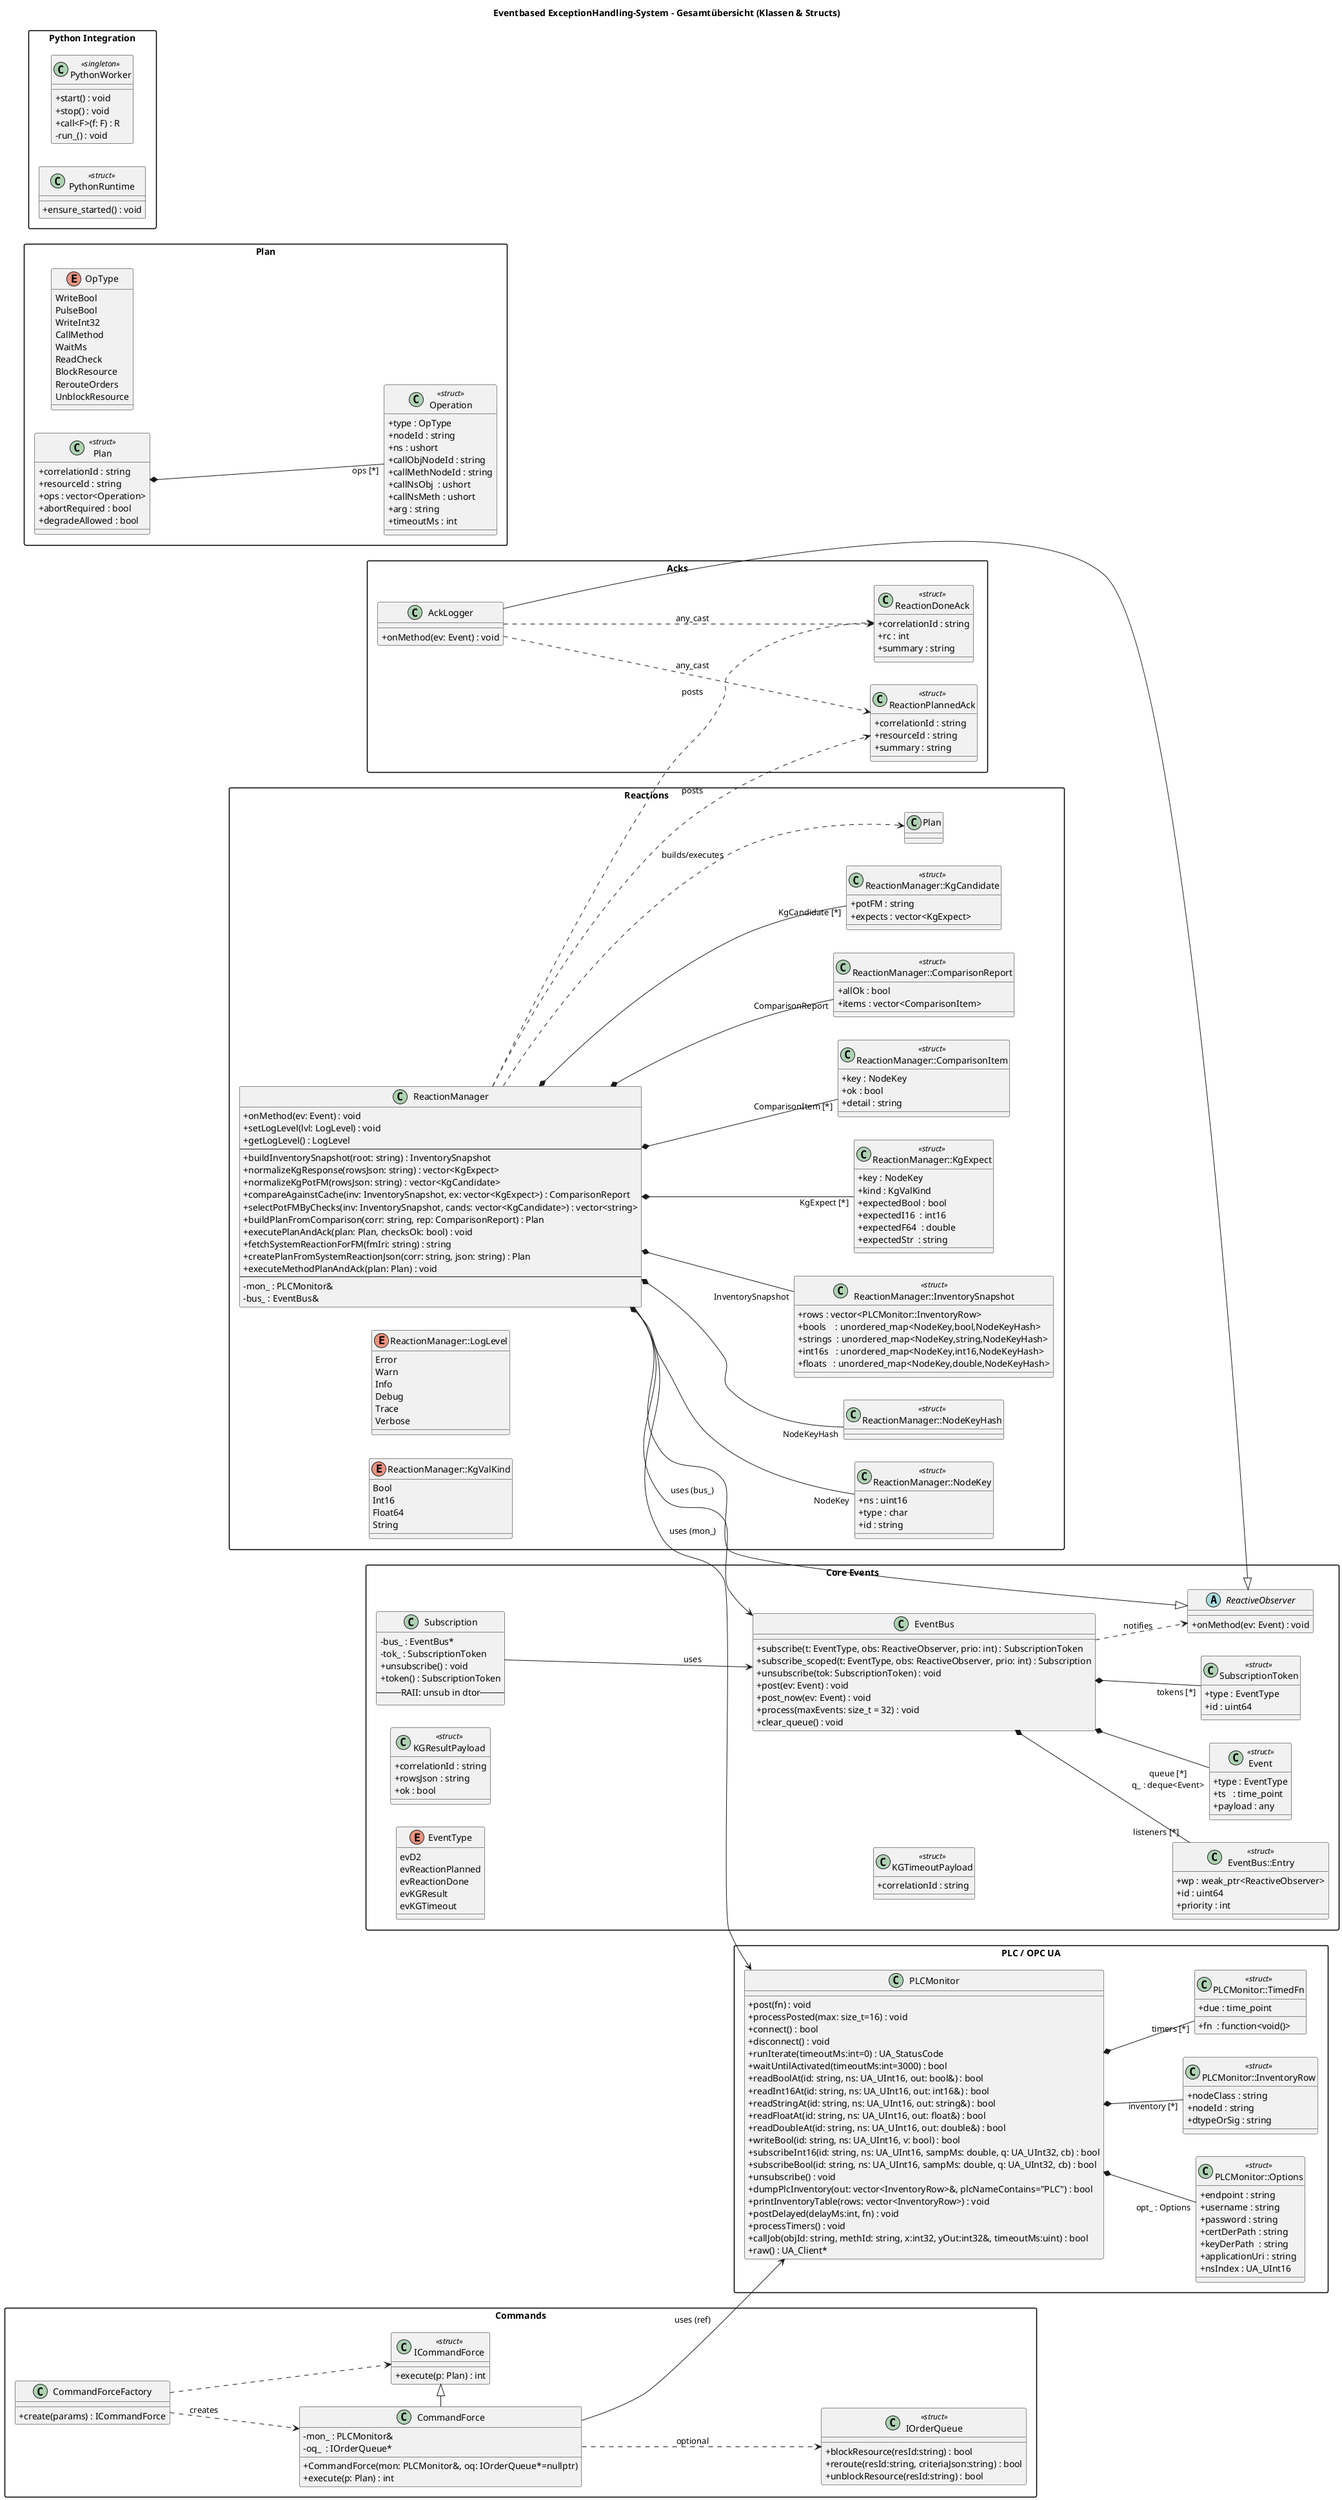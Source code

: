@startuml
title Eventbased ExceptionHandling-System – Gesamtübersicht (Klassen & Structs)

skinparam classAttributeIconSize 0
skinparam packageStyle rectangle
left to right direction

' ============================= Core: Events & Bus =============================
package "Core Events" {
  enum EventType {
    evD2
    evReactionPlanned
    evReactionDone
    evKGResult
    evKGTimeout
  }

  class Event <<struct>> {
    +type : EventType
    +ts   : time_point
    +payload : any
  }

  class KGResultPayload <<struct>> {
    +correlationId : string
    +rowsJson : string
    +ok : bool
  }
  class KGTimeoutPayload <<struct>> {
    +correlationId : string
  }

  abstract class ReactiveObserver {
    +onMethod(ev: Event) : void
  }

  class SubscriptionToken <<struct>> {
    +type : EventType
    +id : uint64
  }

  class Subscription {
    -bus_ : EventBus*
    -tok_ : SubscriptionToken
    +unsubscribe() : void
    +token() : SubscriptionToken
    -- RAII: unsub in dtor --
  }

  class EventBus {
    +subscribe(t: EventType, obs: ReactiveObserver, prio: int) : SubscriptionToken
    +subscribe_scoped(t: EventType, obs: ReactiveObserver, prio: int) : Subscription
    +unsubscribe(tok: SubscriptionToken) : void
    +post(ev: Event) : void
    +post_now(ev: Event) : void
    +process(maxEvents: size_t = 32) : void
    +clear_queue() : void
  }

  ' interne Listener-Einträge (im Header als nested struct)
  class "EventBus::Entry" <<struct>> {
    +wp : weak_ptr<ReactiveObserver>
    +id : uint64
    +priority : int
  }

  ' Kompositionen des EventBus
  EventBus *-- "queue [*]\nq_ : deque<Event>" Event
  EventBus *-- "listeners [*]" "EventBus::Entry"
  EventBus *-- "tokens [*]" SubscriptionToken
  Subscription --> EventBus : «uses»
  EventBus ..> ReactiveObserver : «notifies»
}

' ============================= Acks & Logger =============================
package "Acks" {
  class ReactionPlannedAck <<struct>> {
    +correlationId : string
    +resourceId : string
    +summary : string
  }
  class ReactionDoneAck <<struct>> {
    +correlationId : string
    +rc : int
    +summary : string
  }

  class AckLogger {
    +onMethod(ev: Event) : void
  }
  AckLogger -|> ReactiveObserver
  AckLogger ..> ReactionPlannedAck : «any_cast»
  AckLogger ..> ReactionDoneAck : «any_cast»
}

' ============================= PLC / OPC UA =============================
package "PLC / OPC UA" {
  class PLCMonitor {
    +post(fn) : void
    +processPosted(max: size_t=16) : void
    +connect() : bool
    +disconnect() : void
    +runIterate(timeoutMs:int=0) : UA_StatusCode
    +waitUntilActivated(timeoutMs:int=3000) : bool
    +readBoolAt(id: string, ns: UA_UInt16, out: bool&) : bool
    +readInt16At(id: string, ns: UA_UInt16, out: int16&) : bool
    +readStringAt(id: string, ns: UA_UInt16, out: string&) : bool
    +readFloatAt(id: string, ns: UA_UInt16, out: float&) : bool
    +readDoubleAt(id: string, ns: UA_UInt16, out: double&) : bool
    +writeBool(id: string, ns: UA_UInt16, v: bool) : bool
    +subscribeInt16(id: string, ns: UA_UInt16, sampMs: double, q: UA_UInt32, cb) : bool
    +subscribeBool(id: string, ns: UA_UInt16, sampMs: double, q: UA_UInt32, cb) : bool
    +unsubscribe() : void
    +dumpPlcInventory(out: vector<InventoryRow>&, plcNameContains="PLC") : bool
    +printInventoryTable(rows: vector<InventoryRow>) : void
    +postDelayed(delayMs:int, fn) : void
    +processTimers() : void
    +callJob(objId: string, methId: string, x:int32, yOut:int32&, timeoutMs:uint) : bool
    +raw() : UA_Client*
  }

  class "PLCMonitor::Options" <<struct>> {
    +endpoint : string
    +username : string
    +password : string
    +certDerPath : string
    +keyDerPath  : string
    +applicationUri : string
    +nsIndex : UA_UInt16
  }

  class "PLCMonitor::InventoryRow" <<struct>> {
    +nodeClass : string
    +nodeId : string
    +dtypeOrSig : string
  }

  class "PLCMonitor::TimedFn" <<struct>> {
    +due : time_point
    +fn  : function<void()>
  }

  PLCMonitor *-- "opt_ : Options" "PLCMonitor::Options"
  PLCMonitor *-- "inventory [*]" "PLCMonitor::InventoryRow"
  PLCMonitor *-- "timers [*]" "PLCMonitor::TimedFn"
}

' ============================= Plans =============================
package "Plan" {
  enum OpType {
    WriteBool
    PulseBool
    WriteInt32
    CallMethod
    WaitMs
    ReadCheck
    BlockResource
    RerouteOrders
    UnblockResource
  }

  class Operation <<struct>> {
    +type : OpType
    +nodeId : string
    +ns : ushort
    +callObjNodeId : string
    +callMethNodeId : string
    +callNsObj  : ushort
    +callNsMeth : ushort
    +arg : string
    +timeoutMs : int
  }

  class Plan <<struct>> {
    +correlationId : string
    +resourceId : string
    +ops : vector<Operation>
    +abortRequired : bool
    +degradeAllowed : bool
  }

  Plan *-- "ops [*]" Operation
}

' ============================= Reaction Manager =============================
package "Reactions" {
  class ReactionManager {
    +onMethod(ev: Event) : void
    +setLogLevel(lvl: LogLevel) : void
    +getLogLevel() : LogLevel
    --
    +buildInventorySnapshot(root: string) : InventorySnapshot
    +normalizeKgResponse(rowsJson: string) : vector<KgExpect>
    +normalizeKgPotFM(rowsJson: string) : vector<KgCandidate>
    +compareAgainstCache(inv: InventorySnapshot, ex: vector<KgExpect>) : ComparisonReport
    +selectPotFMByChecks(inv: InventorySnapshot, cands: vector<KgCandidate>) : vector<string>
    +buildPlanFromComparison(corr: string, rep: ComparisonReport) : Plan
    +executePlanAndAck(plan: Plan, checksOk: bool) : void
    +fetchSystemReactionForFM(fmIri: string) : string
    +createPlanFromSystemReactionJson(corr: string, json: string) : Plan
    +executeMethodPlanAndAck(plan: Plan) : void
    --
    -mon_ : PLCMonitor&
    -bus_ : EventBus&
  }

  enum "ReactionManager::LogLevel" {
    Error
    Warn
    Info
    Debug
    Trace
    Verbose
  }

  class "ReactionManager::NodeKey" <<struct>> {
    +ns : uint16
    +type : char
    +id : string
  }

  class "ReactionManager::NodeKeyHash" <<struct>>

  class "ReactionManager::InventorySnapshot" <<struct>> {
    +rows : vector<PLCMonitor::InventoryRow>
    +bools    : unordered_map<NodeKey,bool,NodeKeyHash>
    +strings  : unordered_map<NodeKey,string,NodeKeyHash>
    +int16s   : unordered_map<NodeKey,int16,NodeKeyHash>
    +floats   : unordered_map<NodeKey,double,NodeKeyHash>
  }

  enum "ReactionManager::KgValKind" {
    Bool
    Int16
    Float64
    String
  }

  class "ReactionManager::KgExpect" <<struct>> {
    +key : NodeKey
    +kind : KgValKind
    +expectedBool : bool
    +expectedI16  : int16
    +expectedF64  : double
    +expectedStr  : string
  }

  class "ReactionManager::ComparisonItem" <<struct>> {
    +key : NodeKey
    +ok : bool
    +detail : string
  }
  class "ReactionManager::ComparisonReport" <<struct>> {
    +allOk : bool
    +items : vector<ComparisonItem>
  }

  class "ReactionManager::KgCandidate" <<struct>> {
    +potFM : string
    +expects : vector<KgExpect>
  }

  ReactionManager -|> ReactiveObserver
  ReactionManager *-- "NodeKey" "ReactionManager::NodeKey"
  ReactionManager *-- "NodeKeyHash" "ReactionManager::NodeKeyHash"
  ReactionManager *-- "InventorySnapshot" "ReactionManager::InventorySnapshot"
  ReactionManager *-- "KgExpect [*]" "ReactionManager::KgExpect"
  ReactionManager *-- "ComparisonItem [*]" "ReactionManager::ComparisonItem"
  ReactionManager *-- "ComparisonReport" "ReactionManager::ComparisonReport"
  ReactionManager *-- "KgCandidate [*]" "ReactionManager::KgCandidate"

  ReactionManager --> PLCMonitor : «uses (mon_)»
  ReactionManager --> EventBus   : «uses (bus_)»
  ReactionManager ..> Plan       : «builds/executes»
  ReactionManager ..> ReactionPlannedAck : «posts»
  ReactionManager ..> ReactionDoneAck    : «posts»
}

' ============================= Python Runtime =============================
package "Python Integration" {
  class PythonWorker <<singleton>> {
    +start() : void
    +stop() : void
    +call<F>(f: F) : R
    -run_() : void
  }
  class PythonRuntime <<struct>> {
    +ensure_started() : void
  }
}

' ============================= Commands =============================
package "Commands" {
  class IOrderQueue <<struct>> {
    +blockResource(resId:string) : bool
    +reroute(resId:string, criteriaJson:string) : bool
    +unblockResource(resId:string) : bool
  }

  class ICommandForce <<struct>> {
    +execute(p: Plan) : int
  }

  class CommandForce {
    +CommandForce(mon: PLCMonitor&, oq: IOrderQueue*=nullptr)
    +execute(p: Plan) : int
    -mon_ : PLCMonitor&
    -oq_  : IOrderQueue*
  }

  CommandForce -|> ICommandForce
  CommandForce --> PLCMonitor : «uses (ref)»
  CommandForce ..> IOrderQueue : «optional»

  class CommandForceFactory {
    +create(params) : ICommandForce
  }
  CommandForceFactory ..> CommandForce : «creates»
  CommandForceFactory ..> ICommandForce
}

@enduml
